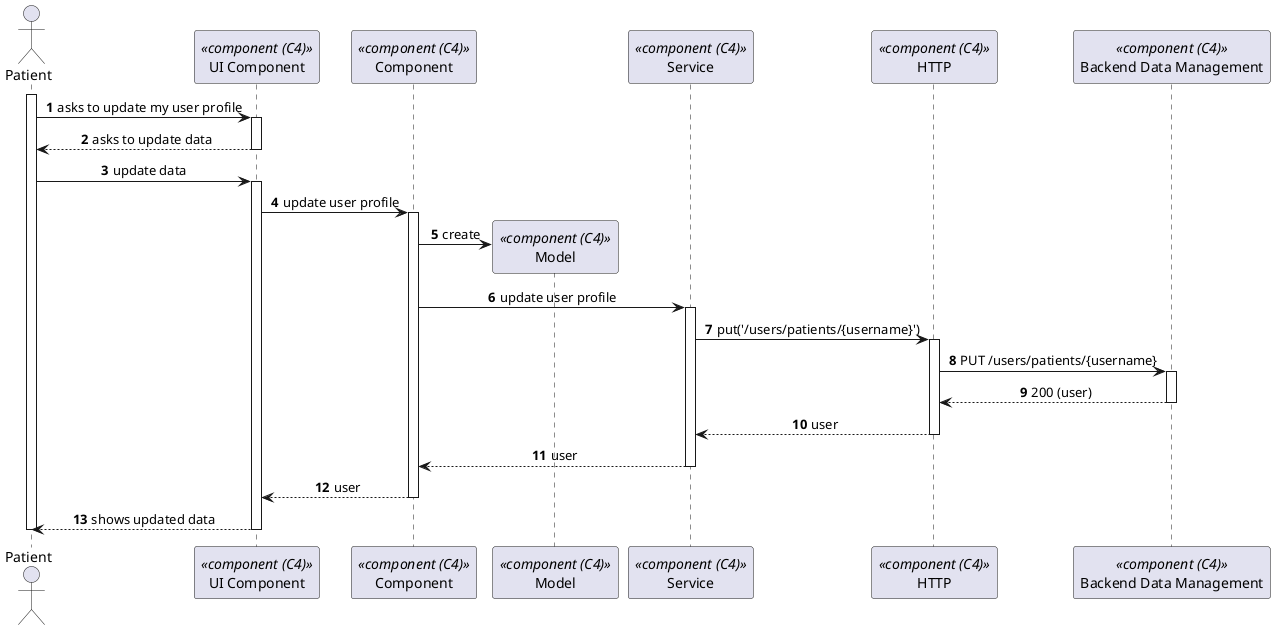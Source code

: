 @startuml process-view
autonumber
skinparam DefaultTextAlignment center

actor Patient as "Patient"
participant ComponentUI as "UI Component" <<component (C4)>>
participant Component as "Component" <<component (C4)>>
participant Model as "Model" <<component (C4)>>
participant Service as "Service" <<component (C4)>>
participant HTTP as "HTTP" <<component (C4)>>

participant BackendDataManagement as "Backend Data Management" <<component (C4)>>

activate Patient

    Patient -> ComponentUI : asks to update my user profile
    activate ComponentUI

        ComponentUI --> Patient : asks to update data
    
    deactivate ComponentUI

    Patient -> ComponentUI : update data

    activate ComponentUI

        ComponentUI -> Component : update user profile
        activate Component

            Component -> Model** : create

            Component -> Service : update user profile
            activate Service

                Service -> HTTP : put('/users/patients/{username}')

                activate HTTP
                    HTTP -> BackendDataManagement : PUT /users/patients/{username}

                    activate BackendDataManagement
                        BackendDataManagement --> HTTP : 200 (user)
                    deactivate BackendDataManagement
                    
                    HTTP --> Service : user

                deactivate HTTP

                Service --> Component : user
            deactivate Service

            Component --> ComponentUI : user
        deactivate Component

    Patient <-- ComponentUI : shows updated data
    deactivate ComponentUI

deactivate Patient

@enduml